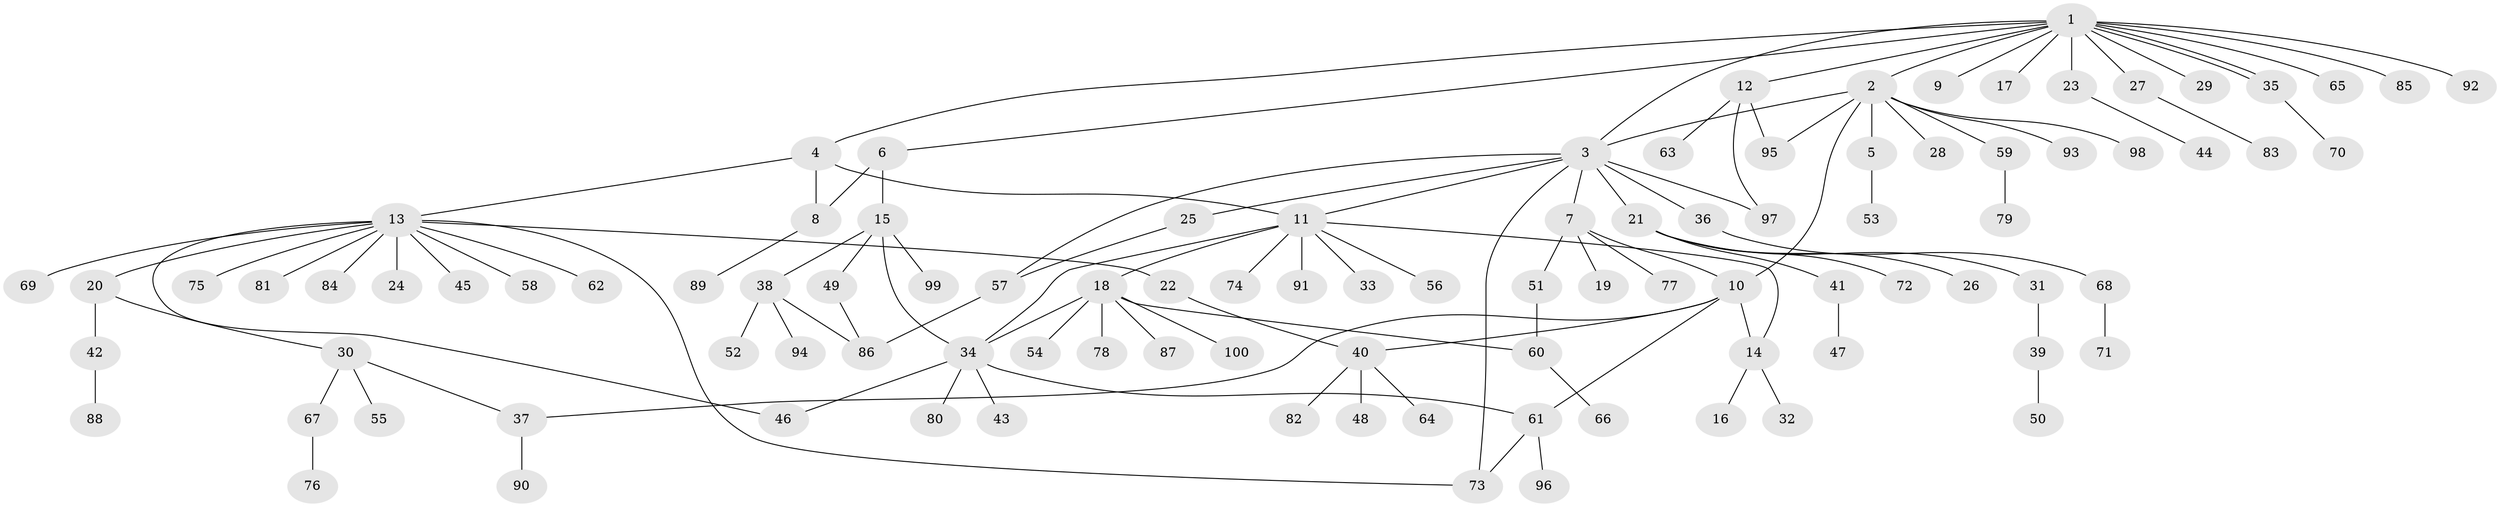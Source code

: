 // Generated by graph-tools (version 1.1) at 2025/11/02/21/25 10:11:08]
// undirected, 100 vertices, 119 edges
graph export_dot {
graph [start="1"]
  node [color=gray90,style=filled];
  1;
  2;
  3;
  4;
  5;
  6;
  7;
  8;
  9;
  10;
  11;
  12;
  13;
  14;
  15;
  16;
  17;
  18;
  19;
  20;
  21;
  22;
  23;
  24;
  25;
  26;
  27;
  28;
  29;
  30;
  31;
  32;
  33;
  34;
  35;
  36;
  37;
  38;
  39;
  40;
  41;
  42;
  43;
  44;
  45;
  46;
  47;
  48;
  49;
  50;
  51;
  52;
  53;
  54;
  55;
  56;
  57;
  58;
  59;
  60;
  61;
  62;
  63;
  64;
  65;
  66;
  67;
  68;
  69;
  70;
  71;
  72;
  73;
  74;
  75;
  76;
  77;
  78;
  79;
  80;
  81;
  82;
  83;
  84;
  85;
  86;
  87;
  88;
  89;
  90;
  91;
  92;
  93;
  94;
  95;
  96;
  97;
  98;
  99;
  100;
  1 -- 2;
  1 -- 3;
  1 -- 4;
  1 -- 6;
  1 -- 9;
  1 -- 12;
  1 -- 17;
  1 -- 23;
  1 -- 27;
  1 -- 29;
  1 -- 35;
  1 -- 35;
  1 -- 65;
  1 -- 85;
  1 -- 92;
  2 -- 3;
  2 -- 5;
  2 -- 10;
  2 -- 28;
  2 -- 59;
  2 -- 93;
  2 -- 95;
  2 -- 98;
  3 -- 7;
  3 -- 11;
  3 -- 21;
  3 -- 25;
  3 -- 36;
  3 -- 57;
  3 -- 73;
  3 -- 97;
  4 -- 8;
  4 -- 11;
  4 -- 13;
  5 -- 53;
  6 -- 8;
  6 -- 15;
  7 -- 10;
  7 -- 19;
  7 -- 51;
  7 -- 77;
  8 -- 89;
  10 -- 14;
  10 -- 37;
  10 -- 40;
  10 -- 61;
  11 -- 14;
  11 -- 18;
  11 -- 33;
  11 -- 34;
  11 -- 56;
  11 -- 74;
  11 -- 91;
  12 -- 63;
  12 -- 95;
  12 -- 97;
  13 -- 20;
  13 -- 22;
  13 -- 24;
  13 -- 45;
  13 -- 46;
  13 -- 58;
  13 -- 62;
  13 -- 69;
  13 -- 73;
  13 -- 75;
  13 -- 81;
  13 -- 84;
  14 -- 16;
  14 -- 32;
  15 -- 34;
  15 -- 38;
  15 -- 49;
  15 -- 99;
  18 -- 34;
  18 -- 54;
  18 -- 60;
  18 -- 78;
  18 -- 87;
  18 -- 100;
  20 -- 30;
  20 -- 42;
  21 -- 26;
  21 -- 31;
  21 -- 41;
  21 -- 72;
  22 -- 40;
  23 -- 44;
  25 -- 57;
  27 -- 83;
  30 -- 37;
  30 -- 55;
  30 -- 67;
  31 -- 39;
  34 -- 43;
  34 -- 46;
  34 -- 61;
  34 -- 80;
  35 -- 70;
  36 -- 68;
  37 -- 90;
  38 -- 52;
  38 -- 86;
  38 -- 94;
  39 -- 50;
  40 -- 48;
  40 -- 64;
  40 -- 82;
  41 -- 47;
  42 -- 88;
  49 -- 86;
  51 -- 60;
  57 -- 86;
  59 -- 79;
  60 -- 66;
  61 -- 73;
  61 -- 96;
  67 -- 76;
  68 -- 71;
}

